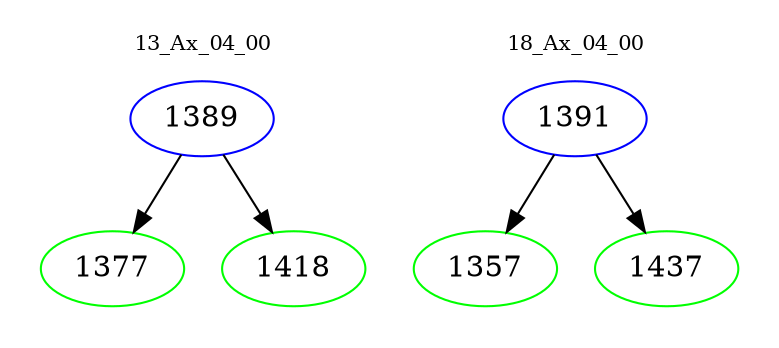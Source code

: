 digraph{
subgraph cluster_0 {
color = white
label = "13_Ax_04_00";
fontsize=10;
T0_1389 [label="1389", color="blue"]
T0_1389 -> T0_1377 [color="black"]
T0_1377 [label="1377", color="green"]
T0_1389 -> T0_1418 [color="black"]
T0_1418 [label="1418", color="green"]
}
subgraph cluster_1 {
color = white
label = "18_Ax_04_00";
fontsize=10;
T1_1391 [label="1391", color="blue"]
T1_1391 -> T1_1357 [color="black"]
T1_1357 [label="1357", color="green"]
T1_1391 -> T1_1437 [color="black"]
T1_1437 [label="1437", color="green"]
}
}
